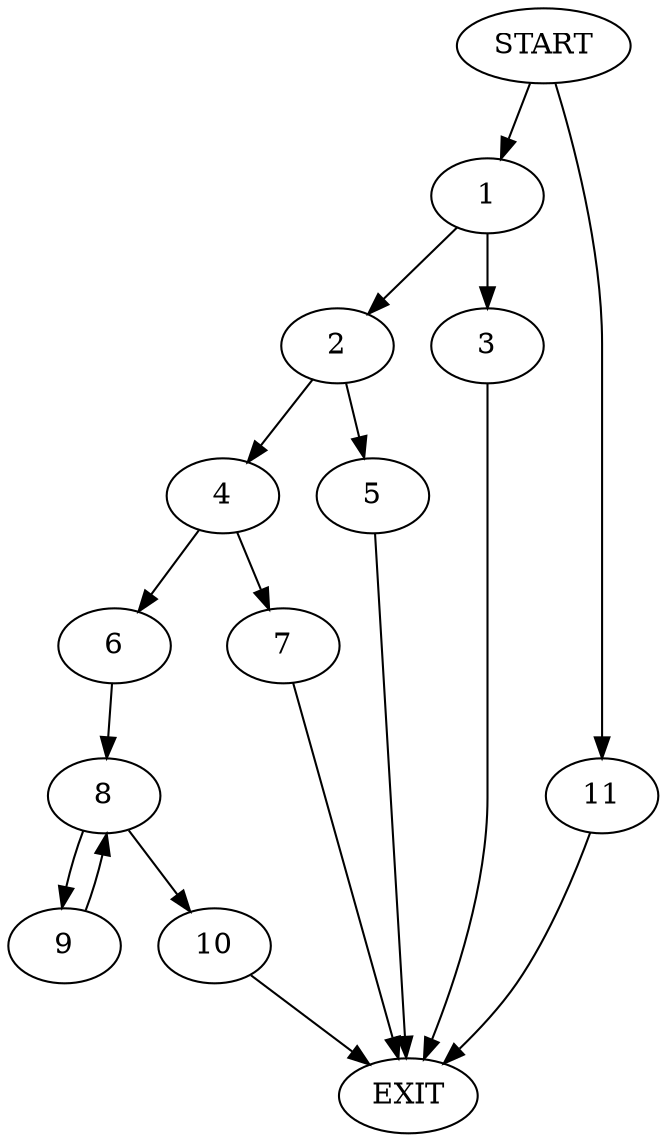 digraph {
0 [label="START"]
12 [label="EXIT"]
0 -> 1
1 -> 2
1 -> 3
3 -> 12
2 -> 4
2 -> 5
5 -> 12
4 -> 6
4 -> 7
6 -> 8
7 -> 12
8 -> 9
8 -> 10
10 -> 12
9 -> 8
0 -> 11
11 -> 12
}
